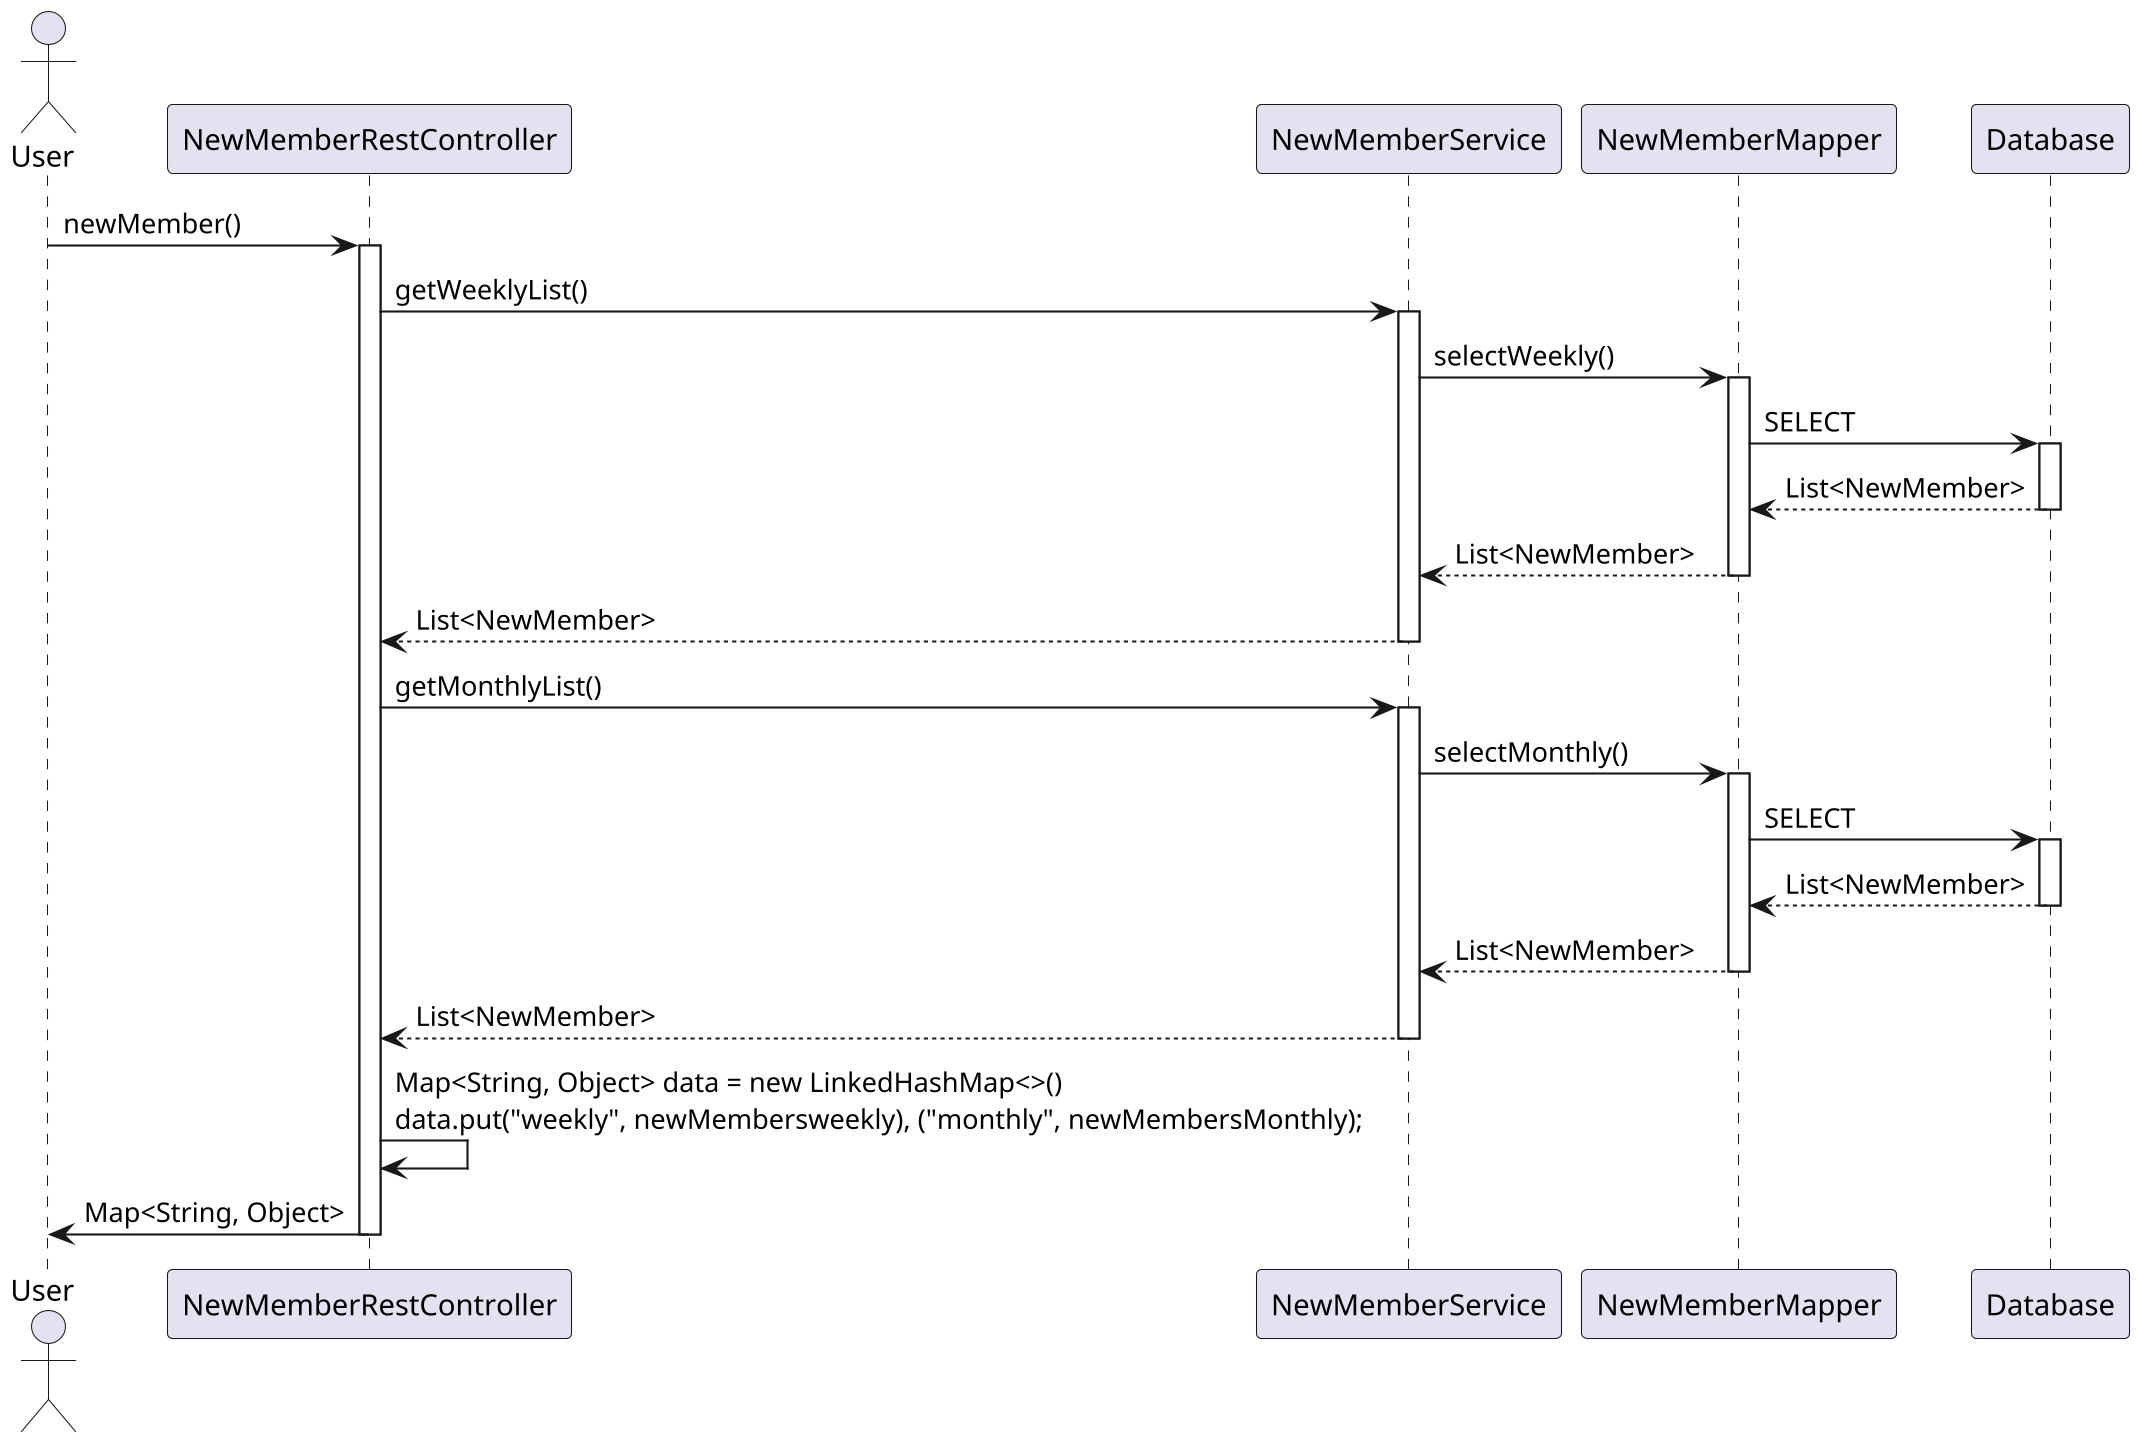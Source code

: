 @startuml
skinparam dpi 200

actor User

User -> NewMemberRestController : newMember()
activate NewMemberRestController

NewMemberRestController -> NewMemberService : getWeeklyList()
activate NewMemberService

NewMemberService -> NewMemberMapper : selectWeekly()
activate NewMemberMapper

NewMemberMapper -> Database : SELECT
activate Database
Database --> NewMemberMapper : List<NewMember>
deactivate Database

NewMemberMapper --> NewMemberService : List<NewMember>
deactivate NewMemberMapper

NewMemberService --> NewMemberRestController : List<NewMember>
deactivate NewMemberService

NewMemberRestController -> NewMemberService : getMonthlyList()
activate NewMemberService

NewMemberService -> NewMemberMapper : selectMonthly()
activate NewMemberMapper

NewMemberMapper -> Database : SELECT
activate Database
Database --> NewMemberMapper : List<NewMember>
deactivate Database

NewMemberMapper --> NewMemberService : List<NewMember>
deactivate NewMemberMapper

NewMemberService --> NewMemberRestController : List<NewMember>
deactivate NewMemberService

NewMemberRestController -> NewMemberRestController : Map<String, Object> data = new LinkedHashMap<>()\ndata.put("weekly", newMembersweekly), ("monthly", newMembersMonthly);

NewMemberRestController -> User : Map<String, Object>
deactivate NewMemberRestController

@enduml